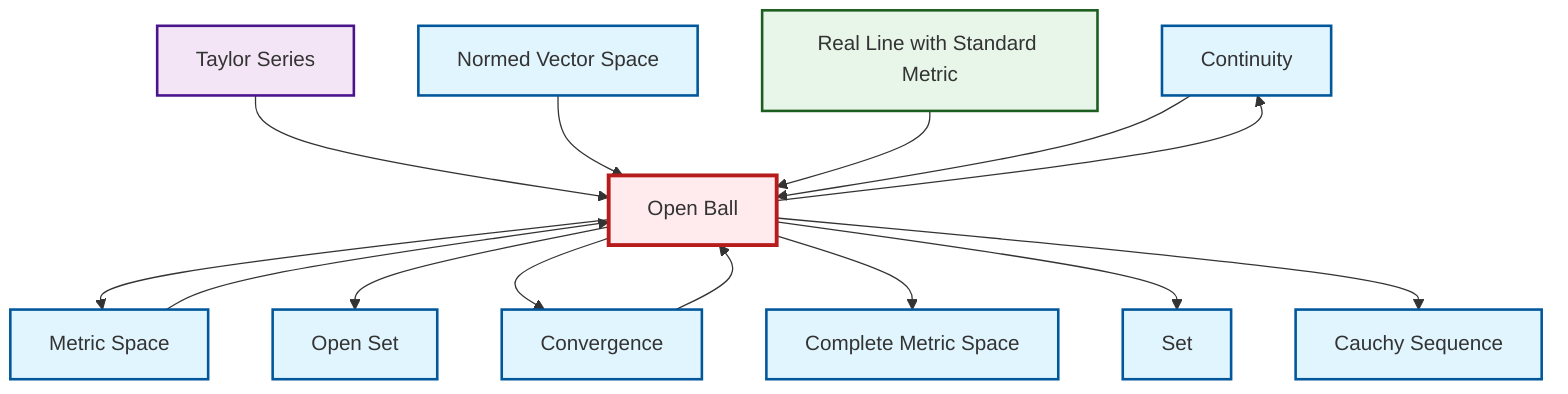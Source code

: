graph TD
    classDef definition fill:#e1f5fe,stroke:#01579b,stroke-width:2px
    classDef theorem fill:#f3e5f5,stroke:#4a148c,stroke-width:2px
    classDef axiom fill:#fff3e0,stroke:#e65100,stroke-width:2px
    classDef example fill:#e8f5e9,stroke:#1b5e20,stroke-width:2px
    classDef current fill:#ffebee,stroke:#b71c1c,stroke-width:3px
    def-cauchy-sequence["Cauchy Sequence"]:::definition
    def-set["Set"]:::definition
    def-open-set["Open Set"]:::definition
    def-continuity["Continuity"]:::definition
    def-metric-space["Metric Space"]:::definition
    thm-taylor-series["Taylor Series"]:::theorem
    def-open-ball["Open Ball"]:::definition
    ex-real-line-metric["Real Line with Standard Metric"]:::example
    def-convergence["Convergence"]:::definition
    def-normed-vector-space["Normed Vector Space"]:::definition
    def-complete-metric-space["Complete Metric Space"]:::definition
    def-open-ball --> def-metric-space
    def-open-ball --> def-continuity
    def-open-ball --> def-open-set
    thm-taylor-series --> def-open-ball
    def-normed-vector-space --> def-open-ball
    def-open-ball --> def-convergence
    def-open-ball --> def-complete-metric-space
    def-metric-space --> def-open-ball
    ex-real-line-metric --> def-open-ball
    def-open-ball --> def-set
    def-open-ball --> def-cauchy-sequence
    def-continuity --> def-open-ball
    def-convergence --> def-open-ball
    class def-open-ball current